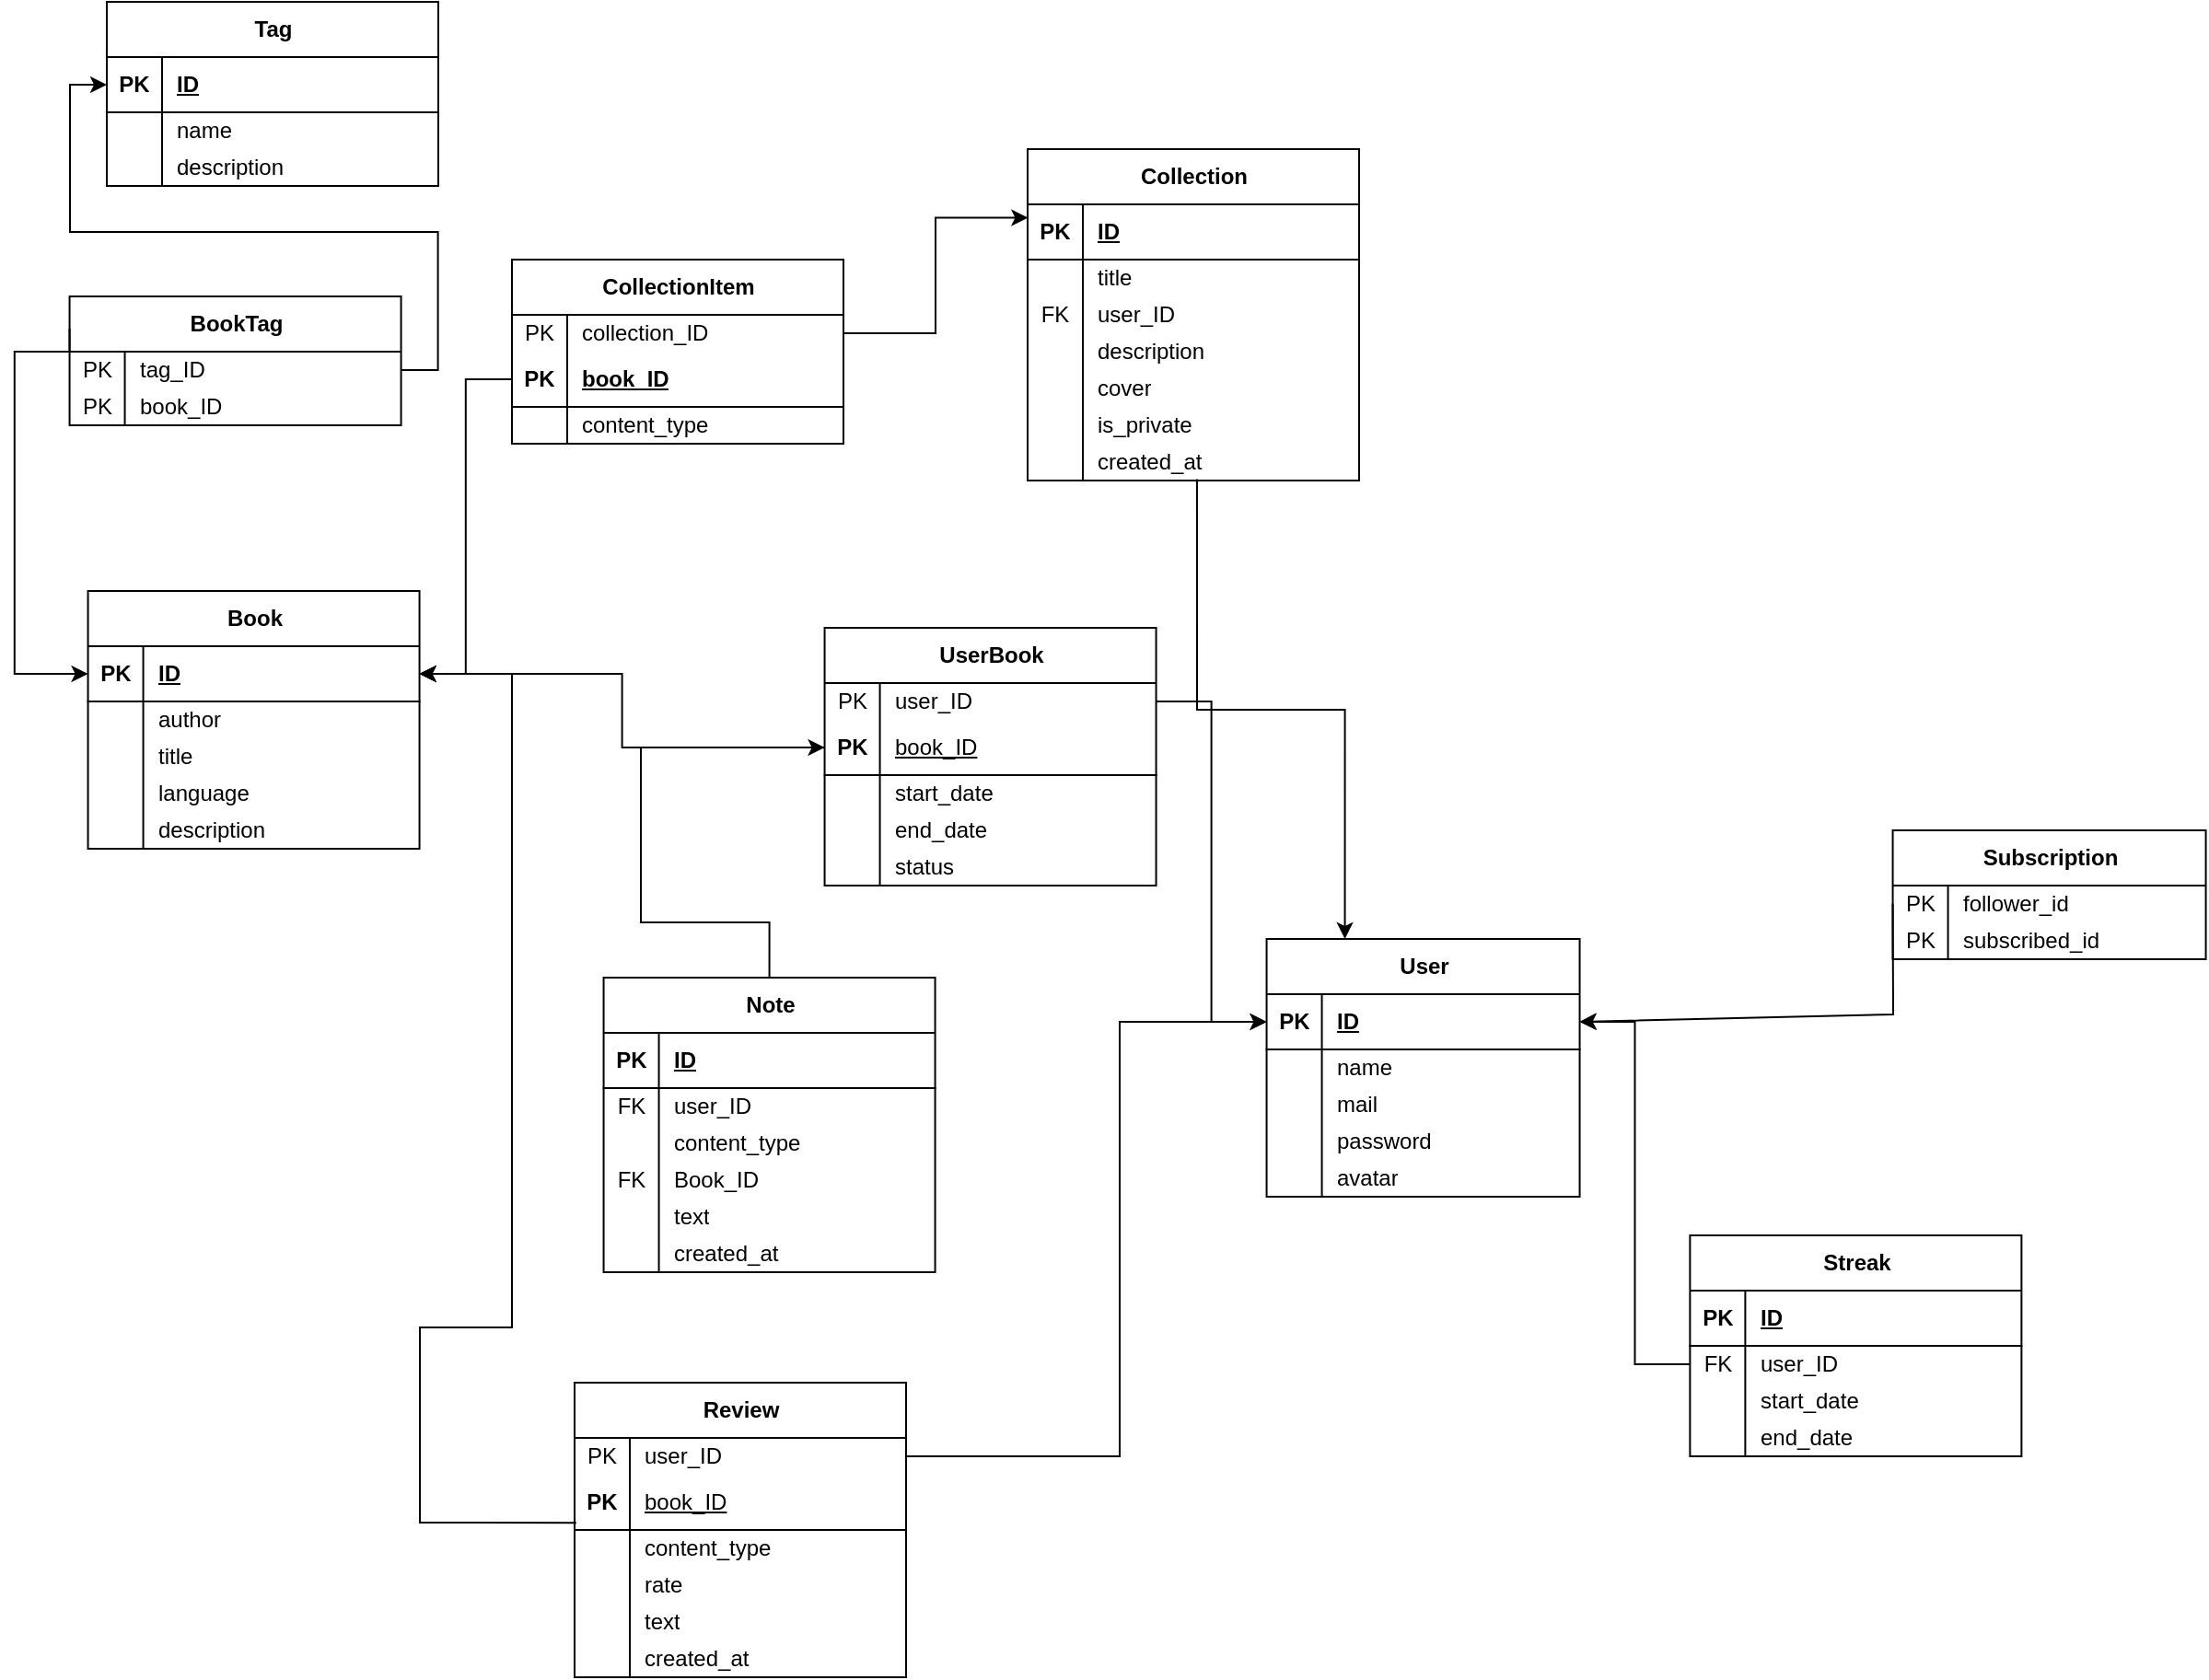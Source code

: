 <mxfile version="27.1.5">
  <diagram name="Страница — 1" id="eFJoOpeJoeD9_DkYzeDQ">
    <mxGraphModel dx="1348" dy="600" grid="1" gridSize="10" guides="1" tooltips="1" connect="1" arrows="1" fold="1" page="1" pageScale="1" pageWidth="827" pageHeight="1169" math="0" shadow="0">
      <root>
        <mxCell id="0" />
        <mxCell id="1" parent="0" />
        <mxCell id="DQeGuuOL4T1O_DggfOer-1" value="User" style="shape=table;startSize=30;container=1;collapsible=1;childLayout=tableLayout;fixedRows=1;rowLines=0;fontStyle=1;align=center;resizeLast=1;html=1;" vertex="1" parent="1">
          <mxGeometry x="699.78" y="559" width="170" height="140" as="geometry" />
        </mxCell>
        <mxCell id="DQeGuuOL4T1O_DggfOer-2" value="" style="shape=tableRow;horizontal=0;startSize=0;swimlaneHead=0;swimlaneBody=0;fillColor=none;collapsible=0;dropTarget=0;points=[[0,0.5],[1,0.5]];portConstraint=eastwest;top=0;left=0;right=0;bottom=1;" vertex="1" parent="DQeGuuOL4T1O_DggfOer-1">
          <mxGeometry y="30" width="170" height="30" as="geometry" />
        </mxCell>
        <mxCell id="DQeGuuOL4T1O_DggfOer-3" value="PK" style="shape=partialRectangle;connectable=0;fillColor=none;top=0;left=0;bottom=0;right=0;fontStyle=1;overflow=hidden;whiteSpace=wrap;html=1;" vertex="1" parent="DQeGuuOL4T1O_DggfOer-2">
          <mxGeometry width="30" height="30" as="geometry">
            <mxRectangle width="30" height="30" as="alternateBounds" />
          </mxGeometry>
        </mxCell>
        <mxCell id="DQeGuuOL4T1O_DggfOer-4" value="ID" style="shape=partialRectangle;connectable=0;fillColor=none;top=0;left=0;bottom=0;right=0;align=left;spacingLeft=6;fontStyle=5;overflow=hidden;whiteSpace=wrap;html=1;" vertex="1" parent="DQeGuuOL4T1O_DggfOer-2">
          <mxGeometry x="30" width="140" height="30" as="geometry">
            <mxRectangle width="140" height="30" as="alternateBounds" />
          </mxGeometry>
        </mxCell>
        <mxCell id="DQeGuuOL4T1O_DggfOer-5" value="" style="shape=tableRow;horizontal=0;startSize=0;swimlaneHead=0;swimlaneBody=0;fillColor=none;collapsible=0;dropTarget=0;points=[[0,0.5],[1,0.5]];portConstraint=eastwest;top=0;left=0;right=0;bottom=0;" vertex="1" parent="DQeGuuOL4T1O_DggfOer-1">
          <mxGeometry y="60" width="170" height="20" as="geometry" />
        </mxCell>
        <mxCell id="DQeGuuOL4T1O_DggfOer-6" value="" style="shape=partialRectangle;connectable=0;fillColor=none;top=0;left=0;bottom=0;right=0;editable=1;overflow=hidden;whiteSpace=wrap;html=1;" vertex="1" parent="DQeGuuOL4T1O_DggfOer-5">
          <mxGeometry width="30" height="20" as="geometry">
            <mxRectangle width="30" height="20" as="alternateBounds" />
          </mxGeometry>
        </mxCell>
        <mxCell id="DQeGuuOL4T1O_DggfOer-7" value="name" style="shape=partialRectangle;connectable=0;fillColor=none;top=0;left=0;bottom=0;right=0;align=left;spacingLeft=6;overflow=hidden;whiteSpace=wrap;html=1;" vertex="1" parent="DQeGuuOL4T1O_DggfOer-5">
          <mxGeometry x="30" width="140" height="20" as="geometry">
            <mxRectangle width="140" height="20" as="alternateBounds" />
          </mxGeometry>
        </mxCell>
        <mxCell id="DQeGuuOL4T1O_DggfOer-8" value="" style="shape=tableRow;horizontal=0;startSize=0;swimlaneHead=0;swimlaneBody=0;fillColor=none;collapsible=0;dropTarget=0;points=[[0,0.5],[1,0.5]];portConstraint=eastwest;top=0;left=0;right=0;bottom=0;" vertex="1" parent="DQeGuuOL4T1O_DggfOer-1">
          <mxGeometry y="80" width="170" height="20" as="geometry" />
        </mxCell>
        <mxCell id="DQeGuuOL4T1O_DggfOer-9" value="" style="shape=partialRectangle;connectable=0;fillColor=none;top=0;left=0;bottom=0;right=0;editable=1;overflow=hidden;whiteSpace=wrap;html=1;" vertex="1" parent="DQeGuuOL4T1O_DggfOer-8">
          <mxGeometry width="30" height="20" as="geometry">
            <mxRectangle width="30" height="20" as="alternateBounds" />
          </mxGeometry>
        </mxCell>
        <mxCell id="DQeGuuOL4T1O_DggfOer-10" value="mail" style="shape=partialRectangle;connectable=0;fillColor=none;top=0;left=0;bottom=0;right=0;align=left;spacingLeft=6;overflow=hidden;whiteSpace=wrap;html=1;" vertex="1" parent="DQeGuuOL4T1O_DggfOer-8">
          <mxGeometry x="30" width="140" height="20" as="geometry">
            <mxRectangle width="140" height="20" as="alternateBounds" />
          </mxGeometry>
        </mxCell>
        <mxCell id="DQeGuuOL4T1O_DggfOer-11" value="" style="shape=tableRow;horizontal=0;startSize=0;swimlaneHead=0;swimlaneBody=0;fillColor=none;collapsible=0;dropTarget=0;points=[[0,0.5],[1,0.5]];portConstraint=eastwest;top=0;left=0;right=0;bottom=0;" vertex="1" parent="DQeGuuOL4T1O_DggfOer-1">
          <mxGeometry y="100" width="170" height="20" as="geometry" />
        </mxCell>
        <mxCell id="DQeGuuOL4T1O_DggfOer-12" value="" style="shape=partialRectangle;connectable=0;fillColor=none;top=0;left=0;bottom=0;right=0;editable=1;overflow=hidden;whiteSpace=wrap;html=1;" vertex="1" parent="DQeGuuOL4T1O_DggfOer-11">
          <mxGeometry width="30" height="20" as="geometry">
            <mxRectangle width="30" height="20" as="alternateBounds" />
          </mxGeometry>
        </mxCell>
        <mxCell id="DQeGuuOL4T1O_DggfOer-13" value="password" style="shape=partialRectangle;connectable=0;fillColor=none;top=0;left=0;bottom=0;right=0;align=left;spacingLeft=6;overflow=hidden;whiteSpace=wrap;html=1;" vertex="1" parent="DQeGuuOL4T1O_DggfOer-11">
          <mxGeometry x="30" width="140" height="20" as="geometry">
            <mxRectangle width="140" height="20" as="alternateBounds" />
          </mxGeometry>
        </mxCell>
        <mxCell id="DQeGuuOL4T1O_DggfOer-14" style="shape=tableRow;horizontal=0;startSize=0;swimlaneHead=0;swimlaneBody=0;fillColor=none;collapsible=0;dropTarget=0;points=[[0,0.5],[1,0.5]];portConstraint=eastwest;top=0;left=0;right=0;bottom=0;" vertex="1" parent="DQeGuuOL4T1O_DggfOer-1">
          <mxGeometry y="120" width="170" height="20" as="geometry" />
        </mxCell>
        <mxCell id="DQeGuuOL4T1O_DggfOer-15" style="shape=partialRectangle;connectable=0;fillColor=none;top=0;left=0;bottom=0;right=0;editable=1;overflow=hidden;whiteSpace=wrap;html=1;" vertex="1" parent="DQeGuuOL4T1O_DggfOer-14">
          <mxGeometry width="30" height="20" as="geometry">
            <mxRectangle width="30" height="20" as="alternateBounds" />
          </mxGeometry>
        </mxCell>
        <mxCell id="DQeGuuOL4T1O_DggfOer-16" value="avatar" style="shape=partialRectangle;connectable=0;fillColor=none;top=0;left=0;bottom=0;right=0;align=left;spacingLeft=6;overflow=hidden;whiteSpace=wrap;html=1;" vertex="1" parent="DQeGuuOL4T1O_DggfOer-14">
          <mxGeometry x="30" width="140" height="20" as="geometry">
            <mxRectangle width="140" height="20" as="alternateBounds" />
          </mxGeometry>
        </mxCell>
        <mxCell id="DQeGuuOL4T1O_DggfOer-17" value="Book" style="shape=table;startSize=30;container=1;collapsible=1;childLayout=tableLayout;fixedRows=1;rowLines=0;fontStyle=1;align=center;resizeLast=1;html=1;" vertex="1" parent="1">
          <mxGeometry x="59.78" y="370" width="180" height="140" as="geometry" />
        </mxCell>
        <mxCell id="DQeGuuOL4T1O_DggfOer-18" value="" style="shape=tableRow;horizontal=0;startSize=0;swimlaneHead=0;swimlaneBody=0;fillColor=none;collapsible=0;dropTarget=0;points=[[0,0.5],[1,0.5]];portConstraint=eastwest;top=0;left=0;right=0;bottom=1;" vertex="1" parent="DQeGuuOL4T1O_DggfOer-17">
          <mxGeometry y="30" width="180" height="30" as="geometry" />
        </mxCell>
        <mxCell id="DQeGuuOL4T1O_DggfOer-19" value="PK" style="shape=partialRectangle;connectable=0;fillColor=none;top=0;left=0;bottom=0;right=0;fontStyle=1;overflow=hidden;whiteSpace=wrap;html=1;" vertex="1" parent="DQeGuuOL4T1O_DggfOer-18">
          <mxGeometry width="30" height="30" as="geometry">
            <mxRectangle width="30" height="30" as="alternateBounds" />
          </mxGeometry>
        </mxCell>
        <mxCell id="DQeGuuOL4T1O_DggfOer-20" value="ID" style="shape=partialRectangle;connectable=0;fillColor=none;top=0;left=0;bottom=0;right=0;align=left;spacingLeft=6;fontStyle=5;overflow=hidden;whiteSpace=wrap;html=1;" vertex="1" parent="DQeGuuOL4T1O_DggfOer-18">
          <mxGeometry x="30" width="150" height="30" as="geometry">
            <mxRectangle width="150" height="30" as="alternateBounds" />
          </mxGeometry>
        </mxCell>
        <mxCell id="DQeGuuOL4T1O_DggfOer-21" value="" style="shape=tableRow;horizontal=0;startSize=0;swimlaneHead=0;swimlaneBody=0;fillColor=none;collapsible=0;dropTarget=0;points=[[0,0.5],[1,0.5]];portConstraint=eastwest;top=0;left=0;right=0;bottom=0;" vertex="1" parent="DQeGuuOL4T1O_DggfOer-17">
          <mxGeometry y="60" width="180" height="20" as="geometry" />
        </mxCell>
        <mxCell id="DQeGuuOL4T1O_DggfOer-22" value="" style="shape=partialRectangle;connectable=0;fillColor=none;top=0;left=0;bottom=0;right=0;editable=1;overflow=hidden;whiteSpace=wrap;html=1;" vertex="1" parent="DQeGuuOL4T1O_DggfOer-21">
          <mxGeometry width="30" height="20" as="geometry">
            <mxRectangle width="30" height="20" as="alternateBounds" />
          </mxGeometry>
        </mxCell>
        <mxCell id="DQeGuuOL4T1O_DggfOer-23" value="author" style="shape=partialRectangle;connectable=0;fillColor=none;top=0;left=0;bottom=0;right=0;align=left;spacingLeft=6;overflow=hidden;whiteSpace=wrap;html=1;" vertex="1" parent="DQeGuuOL4T1O_DggfOer-21">
          <mxGeometry x="30" width="150" height="20" as="geometry">
            <mxRectangle width="150" height="20" as="alternateBounds" />
          </mxGeometry>
        </mxCell>
        <mxCell id="DQeGuuOL4T1O_DggfOer-24" value="" style="shape=tableRow;horizontal=0;startSize=0;swimlaneHead=0;swimlaneBody=0;fillColor=none;collapsible=0;dropTarget=0;points=[[0,0.5],[1,0.5]];portConstraint=eastwest;top=0;left=0;right=0;bottom=0;" vertex="1" parent="DQeGuuOL4T1O_DggfOer-17">
          <mxGeometry y="80" width="180" height="20" as="geometry" />
        </mxCell>
        <mxCell id="DQeGuuOL4T1O_DggfOer-25" value="" style="shape=partialRectangle;connectable=0;fillColor=none;top=0;left=0;bottom=0;right=0;editable=1;overflow=hidden;whiteSpace=wrap;html=1;" vertex="1" parent="DQeGuuOL4T1O_DggfOer-24">
          <mxGeometry width="30" height="20" as="geometry">
            <mxRectangle width="30" height="20" as="alternateBounds" />
          </mxGeometry>
        </mxCell>
        <mxCell id="DQeGuuOL4T1O_DggfOer-26" value="title" style="shape=partialRectangle;connectable=0;fillColor=none;top=0;left=0;bottom=0;right=0;align=left;spacingLeft=6;overflow=hidden;whiteSpace=wrap;html=1;" vertex="1" parent="DQeGuuOL4T1O_DggfOer-24">
          <mxGeometry x="30" width="150" height="20" as="geometry">
            <mxRectangle width="150" height="20" as="alternateBounds" />
          </mxGeometry>
        </mxCell>
        <mxCell id="DQeGuuOL4T1O_DggfOer-27" value="" style="shape=tableRow;horizontal=0;startSize=0;swimlaneHead=0;swimlaneBody=0;fillColor=none;collapsible=0;dropTarget=0;points=[[0,0.5],[1,0.5]];portConstraint=eastwest;top=0;left=0;right=0;bottom=0;" vertex="1" parent="DQeGuuOL4T1O_DggfOer-17">
          <mxGeometry y="100" width="180" height="20" as="geometry" />
        </mxCell>
        <mxCell id="DQeGuuOL4T1O_DggfOer-28" value="" style="shape=partialRectangle;connectable=0;fillColor=none;top=0;left=0;bottom=0;right=0;editable=1;overflow=hidden;whiteSpace=wrap;html=1;" vertex="1" parent="DQeGuuOL4T1O_DggfOer-27">
          <mxGeometry width="30" height="20" as="geometry">
            <mxRectangle width="30" height="20" as="alternateBounds" />
          </mxGeometry>
        </mxCell>
        <mxCell id="DQeGuuOL4T1O_DggfOer-29" value="language" style="shape=partialRectangle;connectable=0;fillColor=none;top=0;left=0;bottom=0;right=0;align=left;spacingLeft=6;overflow=hidden;whiteSpace=wrap;html=1;" vertex="1" parent="DQeGuuOL4T1O_DggfOer-27">
          <mxGeometry x="30" width="150" height="20" as="geometry">
            <mxRectangle width="150" height="20" as="alternateBounds" />
          </mxGeometry>
        </mxCell>
        <mxCell id="DQeGuuOL4T1O_DggfOer-30" style="shape=tableRow;horizontal=0;startSize=0;swimlaneHead=0;swimlaneBody=0;fillColor=none;collapsible=0;dropTarget=0;points=[[0,0.5],[1,0.5]];portConstraint=eastwest;top=0;left=0;right=0;bottom=0;" vertex="1" parent="DQeGuuOL4T1O_DggfOer-17">
          <mxGeometry y="120" width="180" height="20" as="geometry" />
        </mxCell>
        <UserObject label="" id="DQeGuuOL4T1O_DggfOer-31">
          <mxCell style="shape=partialRectangle;connectable=0;fillColor=none;top=0;left=0;bottom=0;right=0;editable=1;overflow=hidden;whiteSpace=wrap;html=1;" vertex="1" parent="DQeGuuOL4T1O_DggfOer-30">
            <mxGeometry width="30" height="20" as="geometry">
              <mxRectangle width="30" height="20" as="alternateBounds" />
            </mxGeometry>
          </mxCell>
        </UserObject>
        <mxCell id="DQeGuuOL4T1O_DggfOer-32" value="description" style="shape=partialRectangle;connectable=0;fillColor=none;top=0;left=0;bottom=0;right=0;align=left;spacingLeft=6;overflow=hidden;whiteSpace=wrap;html=1;" vertex="1" parent="DQeGuuOL4T1O_DggfOer-30">
          <mxGeometry x="30" width="150" height="20" as="geometry">
            <mxRectangle width="150" height="20" as="alternateBounds" />
          </mxGeometry>
        </mxCell>
        <mxCell id="DQeGuuOL4T1O_DggfOer-33" value="UserBook" style="shape=table;startSize=30;container=1;collapsible=1;childLayout=tableLayout;fixedRows=1;rowLines=0;fontStyle=1;align=center;resizeLast=1;html=1;" vertex="1" parent="1">
          <mxGeometry x="459.78" y="390" width="180" height="140" as="geometry" />
        </mxCell>
        <mxCell id="DQeGuuOL4T1O_DggfOer-34" value="" style="shape=tableRow;horizontal=0;startSize=0;swimlaneHead=0;swimlaneBody=0;fillColor=none;collapsible=0;dropTarget=0;points=[[0,0.5],[1,0.5]];portConstraint=eastwest;top=0;left=0;right=0;bottom=0;" vertex="1" parent="DQeGuuOL4T1O_DggfOer-33">
          <mxGeometry y="30" width="180" height="20" as="geometry" />
        </mxCell>
        <mxCell id="DQeGuuOL4T1O_DggfOer-35" value="PK" style="shape=partialRectangle;connectable=0;fillColor=none;top=0;left=0;bottom=0;right=0;editable=1;overflow=hidden;whiteSpace=wrap;html=1;" vertex="1" parent="DQeGuuOL4T1O_DggfOer-34">
          <mxGeometry width="30" height="20" as="geometry">
            <mxRectangle width="30" height="20" as="alternateBounds" />
          </mxGeometry>
        </mxCell>
        <mxCell id="DQeGuuOL4T1O_DggfOer-36" value="user_ID" style="shape=partialRectangle;connectable=0;fillColor=none;top=0;left=0;bottom=0;right=0;align=left;spacingLeft=6;overflow=hidden;whiteSpace=wrap;html=1;" vertex="1" parent="DQeGuuOL4T1O_DggfOer-34">
          <mxGeometry x="30" width="150" height="20" as="geometry">
            <mxRectangle width="150" height="20" as="alternateBounds" />
          </mxGeometry>
        </mxCell>
        <mxCell id="DQeGuuOL4T1O_DggfOer-37" value="" style="shape=tableRow;horizontal=0;startSize=0;swimlaneHead=0;swimlaneBody=0;fillColor=none;collapsible=0;dropTarget=0;points=[[0,0.5],[1,0.5]];portConstraint=eastwest;top=0;left=0;right=0;bottom=1;" vertex="1" parent="DQeGuuOL4T1O_DggfOer-33">
          <mxGeometry y="50" width="180" height="30" as="geometry" />
        </mxCell>
        <mxCell id="DQeGuuOL4T1O_DggfOer-38" value="PK" style="shape=partialRectangle;connectable=0;fillColor=none;top=0;left=0;bottom=0;right=0;fontStyle=1;overflow=hidden;whiteSpace=wrap;html=1;" vertex="1" parent="DQeGuuOL4T1O_DggfOer-37">
          <mxGeometry width="30" height="30" as="geometry">
            <mxRectangle width="30" height="30" as="alternateBounds" />
          </mxGeometry>
        </mxCell>
        <mxCell id="DQeGuuOL4T1O_DggfOer-39" value="&lt;span style=&quot;font-weight: 400;&quot;&gt;book_ID&lt;/span&gt;" style="shape=partialRectangle;connectable=0;fillColor=none;top=0;left=0;bottom=0;right=0;align=left;spacingLeft=6;fontStyle=5;overflow=hidden;whiteSpace=wrap;html=1;" vertex="1" parent="DQeGuuOL4T1O_DggfOer-37">
          <mxGeometry x="30" width="150" height="30" as="geometry">
            <mxRectangle width="150" height="30" as="alternateBounds" />
          </mxGeometry>
        </mxCell>
        <mxCell id="DQeGuuOL4T1O_DggfOer-40" value="" style="shape=tableRow;horizontal=0;startSize=0;swimlaneHead=0;swimlaneBody=0;fillColor=none;collapsible=0;dropTarget=0;points=[[0,0.5],[1,0.5]];portConstraint=eastwest;top=0;left=0;right=0;bottom=0;" vertex="1" parent="DQeGuuOL4T1O_DggfOer-33">
          <mxGeometry y="80" width="180" height="20" as="geometry" />
        </mxCell>
        <mxCell id="DQeGuuOL4T1O_DggfOer-41" value="" style="shape=partialRectangle;connectable=0;fillColor=none;top=0;left=0;bottom=0;right=0;editable=1;overflow=hidden;whiteSpace=wrap;html=1;" vertex="1" parent="DQeGuuOL4T1O_DggfOer-40">
          <mxGeometry width="30" height="20" as="geometry">
            <mxRectangle width="30" height="20" as="alternateBounds" />
          </mxGeometry>
        </mxCell>
        <mxCell id="DQeGuuOL4T1O_DggfOer-42" value="start_date" style="shape=partialRectangle;connectable=0;fillColor=none;top=0;left=0;bottom=0;right=0;align=left;spacingLeft=6;overflow=hidden;whiteSpace=wrap;html=1;" vertex="1" parent="DQeGuuOL4T1O_DggfOer-40">
          <mxGeometry x="30" width="150" height="20" as="geometry">
            <mxRectangle width="150" height="20" as="alternateBounds" />
          </mxGeometry>
        </mxCell>
        <mxCell id="DQeGuuOL4T1O_DggfOer-43" style="shape=tableRow;horizontal=0;startSize=0;swimlaneHead=0;swimlaneBody=0;fillColor=none;collapsible=0;dropTarget=0;points=[[0,0.5],[1,0.5]];portConstraint=eastwest;top=0;left=0;right=0;bottom=0;" vertex="1" parent="DQeGuuOL4T1O_DggfOer-33">
          <mxGeometry y="100" width="180" height="20" as="geometry" />
        </mxCell>
        <mxCell id="DQeGuuOL4T1O_DggfOer-44" style="shape=partialRectangle;connectable=0;fillColor=none;top=0;left=0;bottom=0;right=0;editable=1;overflow=hidden;whiteSpace=wrap;html=1;" vertex="1" parent="DQeGuuOL4T1O_DggfOer-43">
          <mxGeometry width="30" height="20" as="geometry">
            <mxRectangle width="30" height="20" as="alternateBounds" />
          </mxGeometry>
        </mxCell>
        <mxCell id="DQeGuuOL4T1O_DggfOer-45" value="end_date" style="shape=partialRectangle;connectable=0;fillColor=none;top=0;left=0;bottom=0;right=0;align=left;spacingLeft=6;overflow=hidden;whiteSpace=wrap;html=1;" vertex="1" parent="DQeGuuOL4T1O_DggfOer-43">
          <mxGeometry x="30" width="150" height="20" as="geometry">
            <mxRectangle width="150" height="20" as="alternateBounds" />
          </mxGeometry>
        </mxCell>
        <mxCell id="DQeGuuOL4T1O_DggfOer-46" style="shape=tableRow;horizontal=0;startSize=0;swimlaneHead=0;swimlaneBody=0;fillColor=none;collapsible=0;dropTarget=0;points=[[0,0.5],[1,0.5]];portConstraint=eastwest;top=0;left=0;right=0;bottom=0;" vertex="1" parent="DQeGuuOL4T1O_DggfOer-33">
          <mxGeometry y="120" width="180" height="20" as="geometry" />
        </mxCell>
        <mxCell id="DQeGuuOL4T1O_DggfOer-47" style="shape=partialRectangle;connectable=0;fillColor=none;top=0;left=0;bottom=0;right=0;editable=1;overflow=hidden;whiteSpace=wrap;html=1;" vertex="1" parent="DQeGuuOL4T1O_DggfOer-46">
          <mxGeometry width="30" height="20" as="geometry">
            <mxRectangle width="30" height="20" as="alternateBounds" />
          </mxGeometry>
        </mxCell>
        <mxCell id="DQeGuuOL4T1O_DggfOer-48" value="status" style="shape=partialRectangle;connectable=0;fillColor=none;top=0;left=0;bottom=0;right=0;align=left;spacingLeft=6;overflow=hidden;whiteSpace=wrap;html=1;" vertex="1" parent="DQeGuuOL4T1O_DggfOer-46">
          <mxGeometry x="30" width="150" height="20" as="geometry">
            <mxRectangle width="150" height="20" as="alternateBounds" />
          </mxGeometry>
        </mxCell>
        <mxCell id="DQeGuuOL4T1O_DggfOer-49" value="Collection" style="shape=table;startSize=30;container=1;collapsible=1;childLayout=tableLayout;fixedRows=1;rowLines=0;fontStyle=1;align=center;resizeLast=1;html=1;" vertex="1" parent="1">
          <mxGeometry x="570" y="130" width="180" height="180" as="geometry" />
        </mxCell>
        <mxCell id="DQeGuuOL4T1O_DggfOer-50" value="" style="shape=tableRow;horizontal=0;startSize=0;swimlaneHead=0;swimlaneBody=0;fillColor=none;collapsible=0;dropTarget=0;points=[[0,0.5],[1,0.5]];portConstraint=eastwest;top=0;left=0;right=0;bottom=1;" vertex="1" parent="DQeGuuOL4T1O_DggfOer-49">
          <mxGeometry y="30" width="180" height="30" as="geometry" />
        </mxCell>
        <mxCell id="DQeGuuOL4T1O_DggfOer-51" value="PK" style="shape=partialRectangle;connectable=0;fillColor=none;top=0;left=0;bottom=0;right=0;fontStyle=1;overflow=hidden;whiteSpace=wrap;html=1;" vertex="1" parent="DQeGuuOL4T1O_DggfOer-50">
          <mxGeometry width="30" height="30" as="geometry">
            <mxRectangle width="30" height="30" as="alternateBounds" />
          </mxGeometry>
        </mxCell>
        <mxCell id="DQeGuuOL4T1O_DggfOer-52" value="ID" style="shape=partialRectangle;connectable=0;fillColor=none;top=0;left=0;bottom=0;right=0;align=left;spacingLeft=6;fontStyle=5;overflow=hidden;whiteSpace=wrap;html=1;" vertex="1" parent="DQeGuuOL4T1O_DggfOer-50">
          <mxGeometry x="30" width="150" height="30" as="geometry">
            <mxRectangle width="150" height="30" as="alternateBounds" />
          </mxGeometry>
        </mxCell>
        <mxCell id="DQeGuuOL4T1O_DggfOer-53" value="" style="shape=tableRow;horizontal=0;startSize=0;swimlaneHead=0;swimlaneBody=0;fillColor=none;collapsible=0;dropTarget=0;points=[[0,0.5],[1,0.5]];portConstraint=eastwest;top=0;left=0;right=0;bottom=0;" vertex="1" parent="DQeGuuOL4T1O_DggfOer-49">
          <mxGeometry y="60" width="180" height="20" as="geometry" />
        </mxCell>
        <mxCell id="DQeGuuOL4T1O_DggfOer-54" value="" style="shape=partialRectangle;connectable=0;fillColor=none;top=0;left=0;bottom=0;right=0;editable=1;overflow=hidden;whiteSpace=wrap;html=1;" vertex="1" parent="DQeGuuOL4T1O_DggfOer-53">
          <mxGeometry width="30" height="20" as="geometry">
            <mxRectangle width="30" height="20" as="alternateBounds" />
          </mxGeometry>
        </mxCell>
        <mxCell id="DQeGuuOL4T1O_DggfOer-55" value="title" style="shape=partialRectangle;connectable=0;fillColor=none;top=0;left=0;bottom=0;right=0;align=left;spacingLeft=6;overflow=hidden;whiteSpace=wrap;html=1;" vertex="1" parent="DQeGuuOL4T1O_DggfOer-53">
          <mxGeometry x="30" width="150" height="20" as="geometry">
            <mxRectangle width="150" height="20" as="alternateBounds" />
          </mxGeometry>
        </mxCell>
        <mxCell id="DQeGuuOL4T1O_DggfOer-56" value="" style="shape=tableRow;horizontal=0;startSize=0;swimlaneHead=0;swimlaneBody=0;fillColor=none;collapsible=0;dropTarget=0;points=[[0,0.5],[1,0.5]];portConstraint=eastwest;top=0;left=0;right=0;bottom=0;" vertex="1" parent="DQeGuuOL4T1O_DggfOer-49">
          <mxGeometry y="80" width="180" height="20" as="geometry" />
        </mxCell>
        <mxCell id="DQeGuuOL4T1O_DggfOer-57" value="FK" style="shape=partialRectangle;connectable=0;fillColor=none;top=0;left=0;bottom=0;right=0;editable=1;overflow=hidden;whiteSpace=wrap;html=1;" vertex="1" parent="DQeGuuOL4T1O_DggfOer-56">
          <mxGeometry width="30" height="20" as="geometry">
            <mxRectangle width="30" height="20" as="alternateBounds" />
          </mxGeometry>
        </mxCell>
        <mxCell id="DQeGuuOL4T1O_DggfOer-58" value="user_ID" style="shape=partialRectangle;connectable=0;fillColor=none;top=0;left=0;bottom=0;right=0;align=left;spacingLeft=6;overflow=hidden;whiteSpace=wrap;html=1;" vertex="1" parent="DQeGuuOL4T1O_DggfOer-56">
          <mxGeometry x="30" width="150" height="20" as="geometry">
            <mxRectangle width="150" height="20" as="alternateBounds" />
          </mxGeometry>
        </mxCell>
        <mxCell id="DQeGuuOL4T1O_DggfOer-59" value="" style="shape=tableRow;horizontal=0;startSize=0;swimlaneHead=0;swimlaneBody=0;fillColor=none;collapsible=0;dropTarget=0;points=[[0,0.5],[1,0.5]];portConstraint=eastwest;top=0;left=0;right=0;bottom=0;" vertex="1" parent="DQeGuuOL4T1O_DggfOer-49">
          <mxGeometry y="100" width="180" height="20" as="geometry" />
        </mxCell>
        <mxCell id="DQeGuuOL4T1O_DggfOer-60" value="" style="shape=partialRectangle;connectable=0;fillColor=none;top=0;left=0;bottom=0;right=0;editable=1;overflow=hidden;whiteSpace=wrap;html=1;" vertex="1" parent="DQeGuuOL4T1O_DggfOer-59">
          <mxGeometry width="30" height="20" as="geometry">
            <mxRectangle width="30" height="20" as="alternateBounds" />
          </mxGeometry>
        </mxCell>
        <mxCell id="DQeGuuOL4T1O_DggfOer-61" value="description" style="shape=partialRectangle;connectable=0;fillColor=none;top=0;left=0;bottom=0;right=0;align=left;spacingLeft=6;overflow=hidden;whiteSpace=wrap;html=1;" vertex="1" parent="DQeGuuOL4T1O_DggfOer-59">
          <mxGeometry x="30" width="150" height="20" as="geometry">
            <mxRectangle width="150" height="20" as="alternateBounds" />
          </mxGeometry>
        </mxCell>
        <mxCell id="DQeGuuOL4T1O_DggfOer-62" style="shape=tableRow;horizontal=0;startSize=0;swimlaneHead=0;swimlaneBody=0;fillColor=none;collapsible=0;dropTarget=0;points=[[0,0.5],[1,0.5]];portConstraint=eastwest;top=0;left=0;right=0;bottom=0;" vertex="1" parent="DQeGuuOL4T1O_DggfOer-49">
          <mxGeometry y="120" width="180" height="20" as="geometry" />
        </mxCell>
        <mxCell id="DQeGuuOL4T1O_DggfOer-63" style="shape=partialRectangle;connectable=0;fillColor=none;top=0;left=0;bottom=0;right=0;editable=1;overflow=hidden;whiteSpace=wrap;html=1;" vertex="1" parent="DQeGuuOL4T1O_DggfOer-62">
          <mxGeometry width="30" height="20" as="geometry">
            <mxRectangle width="30" height="20" as="alternateBounds" />
          </mxGeometry>
        </mxCell>
        <mxCell id="DQeGuuOL4T1O_DggfOer-64" value="cover" style="shape=partialRectangle;connectable=0;fillColor=none;top=0;left=0;bottom=0;right=0;align=left;spacingLeft=6;overflow=hidden;whiteSpace=wrap;html=1;" vertex="1" parent="DQeGuuOL4T1O_DggfOer-62">
          <mxGeometry x="30" width="150" height="20" as="geometry">
            <mxRectangle width="150" height="20" as="alternateBounds" />
          </mxGeometry>
        </mxCell>
        <mxCell id="DQeGuuOL4T1O_DggfOer-65" style="shape=tableRow;horizontal=0;startSize=0;swimlaneHead=0;swimlaneBody=0;fillColor=none;collapsible=0;dropTarget=0;points=[[0,0.5],[1,0.5]];portConstraint=eastwest;top=0;left=0;right=0;bottom=0;" vertex="1" parent="DQeGuuOL4T1O_DggfOer-49">
          <mxGeometry y="140" width="180" height="20" as="geometry" />
        </mxCell>
        <mxCell id="DQeGuuOL4T1O_DggfOer-66" style="shape=partialRectangle;connectable=0;fillColor=none;top=0;left=0;bottom=0;right=0;editable=1;overflow=hidden;whiteSpace=wrap;html=1;" vertex="1" parent="DQeGuuOL4T1O_DggfOer-65">
          <mxGeometry width="30" height="20" as="geometry">
            <mxRectangle width="30" height="20" as="alternateBounds" />
          </mxGeometry>
        </mxCell>
        <mxCell id="DQeGuuOL4T1O_DggfOer-67" value="is_private" style="shape=partialRectangle;connectable=0;fillColor=none;top=0;left=0;bottom=0;right=0;align=left;spacingLeft=6;overflow=hidden;whiteSpace=wrap;html=1;" vertex="1" parent="DQeGuuOL4T1O_DggfOer-65">
          <mxGeometry x="30" width="150" height="20" as="geometry">
            <mxRectangle width="150" height="20" as="alternateBounds" />
          </mxGeometry>
        </mxCell>
        <mxCell id="DQeGuuOL4T1O_DggfOer-68" style="shape=tableRow;horizontal=0;startSize=0;swimlaneHead=0;swimlaneBody=0;fillColor=none;collapsible=0;dropTarget=0;points=[[0,0.5],[1,0.5]];portConstraint=eastwest;top=0;left=0;right=0;bottom=0;" vertex="1" parent="DQeGuuOL4T1O_DggfOer-49">
          <mxGeometry y="160" width="180" height="20" as="geometry" />
        </mxCell>
        <mxCell id="DQeGuuOL4T1O_DggfOer-69" style="shape=partialRectangle;connectable=0;fillColor=none;top=0;left=0;bottom=0;right=0;editable=1;overflow=hidden;whiteSpace=wrap;html=1;" vertex="1" parent="DQeGuuOL4T1O_DggfOer-68">
          <mxGeometry width="30" height="20" as="geometry">
            <mxRectangle width="30" height="20" as="alternateBounds" />
          </mxGeometry>
        </mxCell>
        <mxCell id="DQeGuuOL4T1O_DggfOer-70" value="created_at" style="shape=partialRectangle;connectable=0;fillColor=none;top=0;left=0;bottom=0;right=0;align=left;spacingLeft=6;overflow=hidden;whiteSpace=wrap;html=1;" vertex="1" parent="DQeGuuOL4T1O_DggfOer-68">
          <mxGeometry x="30" width="150" height="20" as="geometry">
            <mxRectangle width="150" height="20" as="alternateBounds" />
          </mxGeometry>
        </mxCell>
        <mxCell id="DQeGuuOL4T1O_DggfOer-71" value="CollectionItem" style="shape=table;startSize=30;container=1;collapsible=1;childLayout=tableLayout;fixedRows=1;rowLines=0;fontStyle=1;align=center;resizeLast=1;html=1;" vertex="1" parent="1">
          <mxGeometry x="290" y="190" width="180" height="100" as="geometry" />
        </mxCell>
        <mxCell id="DQeGuuOL4T1O_DggfOer-72" value="" style="shape=tableRow;horizontal=0;startSize=0;swimlaneHead=0;swimlaneBody=0;fillColor=none;collapsible=0;dropTarget=0;points=[[0,0.5],[1,0.5]];portConstraint=eastwest;top=0;left=0;right=0;bottom=0;" vertex="1" parent="DQeGuuOL4T1O_DggfOer-71">
          <mxGeometry y="30" width="180" height="20" as="geometry" />
        </mxCell>
        <mxCell id="DQeGuuOL4T1O_DggfOer-73" value="PK" style="shape=partialRectangle;connectable=0;fillColor=none;top=0;left=0;bottom=0;right=0;editable=1;overflow=hidden;whiteSpace=wrap;html=1;" vertex="1" parent="DQeGuuOL4T1O_DggfOer-72">
          <mxGeometry width="30" height="20" as="geometry">
            <mxRectangle width="30" height="20" as="alternateBounds" />
          </mxGeometry>
        </mxCell>
        <mxCell id="DQeGuuOL4T1O_DggfOer-74" value="collection_ID" style="shape=partialRectangle;connectable=0;fillColor=none;top=0;left=0;bottom=0;right=0;align=left;spacingLeft=6;overflow=hidden;whiteSpace=wrap;html=1;" vertex="1" parent="DQeGuuOL4T1O_DggfOer-72">
          <mxGeometry x="30" width="150" height="20" as="geometry">
            <mxRectangle width="150" height="20" as="alternateBounds" />
          </mxGeometry>
        </mxCell>
        <mxCell id="DQeGuuOL4T1O_DggfOer-75" value="" style="shape=tableRow;horizontal=0;startSize=0;swimlaneHead=0;swimlaneBody=0;fillColor=none;collapsible=0;dropTarget=0;points=[[0,0.5],[1,0.5]];portConstraint=eastwest;top=0;left=0;right=0;bottom=1;" vertex="1" parent="DQeGuuOL4T1O_DggfOer-71">
          <mxGeometry y="50" width="180" height="30" as="geometry" />
        </mxCell>
        <mxCell id="DQeGuuOL4T1O_DggfOer-76" value="PK" style="shape=partialRectangle;connectable=0;fillColor=none;top=0;left=0;bottom=0;right=0;fontStyle=1;overflow=hidden;whiteSpace=wrap;html=1;" vertex="1" parent="DQeGuuOL4T1O_DggfOer-75">
          <mxGeometry width="30" height="30" as="geometry">
            <mxRectangle width="30" height="30" as="alternateBounds" />
          </mxGeometry>
        </mxCell>
        <mxCell id="DQeGuuOL4T1O_DggfOer-77" value="book_ID" style="shape=partialRectangle;connectable=0;fillColor=none;top=0;left=0;bottom=0;right=0;align=left;spacingLeft=6;fontStyle=5;overflow=hidden;whiteSpace=wrap;html=1;" vertex="1" parent="DQeGuuOL4T1O_DggfOer-75">
          <mxGeometry x="30" width="150" height="30" as="geometry">
            <mxRectangle width="150" height="30" as="alternateBounds" />
          </mxGeometry>
        </mxCell>
        <mxCell id="DQeGuuOL4T1O_DggfOer-78" style="shape=tableRow;horizontal=0;startSize=0;swimlaneHead=0;swimlaneBody=0;fillColor=none;collapsible=0;dropTarget=0;points=[[0,0.5],[1,0.5]];portConstraint=eastwest;top=0;left=0;right=0;bottom=0;" vertex="1" parent="DQeGuuOL4T1O_DggfOer-71">
          <mxGeometry y="80" width="180" height="20" as="geometry" />
        </mxCell>
        <mxCell id="DQeGuuOL4T1O_DggfOer-79" style="shape=partialRectangle;connectable=0;fillColor=none;top=0;left=0;bottom=0;right=0;editable=1;overflow=hidden;whiteSpace=wrap;html=1;" vertex="1" parent="DQeGuuOL4T1O_DggfOer-78">
          <mxGeometry width="30" height="20" as="geometry">
            <mxRectangle width="30" height="20" as="alternateBounds" />
          </mxGeometry>
        </mxCell>
        <mxCell id="DQeGuuOL4T1O_DggfOer-80" value="content_type" style="shape=partialRectangle;connectable=0;fillColor=none;top=0;left=0;bottom=0;right=0;align=left;spacingLeft=6;overflow=hidden;whiteSpace=wrap;html=1;" vertex="1" parent="DQeGuuOL4T1O_DggfOer-78">
          <mxGeometry x="30" width="150" height="20" as="geometry">
            <mxRectangle width="150" height="20" as="alternateBounds" />
          </mxGeometry>
        </mxCell>
        <mxCell id="DQeGuuOL4T1O_DggfOer-81" value="BookTag" style="shape=table;startSize=30;container=1;collapsible=1;childLayout=tableLayout;fixedRows=1;rowLines=0;fontStyle=1;align=center;resizeLast=1;html=1;" vertex="1" parent="1">
          <mxGeometry x="49.78" y="210" width="180" height="70" as="geometry" />
        </mxCell>
        <mxCell id="DQeGuuOL4T1O_DggfOer-82" value="" style="shape=tableRow;horizontal=0;startSize=0;swimlaneHead=0;swimlaneBody=0;fillColor=none;collapsible=0;dropTarget=0;points=[[0,0.5],[1,0.5]];portConstraint=eastwest;top=0;left=0;right=0;bottom=0;" vertex="1" parent="DQeGuuOL4T1O_DggfOer-81">
          <mxGeometry y="30" width="180" height="20" as="geometry" />
        </mxCell>
        <mxCell id="DQeGuuOL4T1O_DggfOer-83" value="PK" style="shape=partialRectangle;connectable=0;fillColor=none;top=0;left=0;bottom=0;right=0;editable=1;overflow=hidden;whiteSpace=wrap;html=1;" vertex="1" parent="DQeGuuOL4T1O_DggfOer-82">
          <mxGeometry width="30" height="20" as="geometry">
            <mxRectangle width="30" height="20" as="alternateBounds" />
          </mxGeometry>
        </mxCell>
        <mxCell id="DQeGuuOL4T1O_DggfOer-84" value="tag_ID" style="shape=partialRectangle;connectable=0;fillColor=none;top=0;left=0;bottom=0;right=0;align=left;spacingLeft=6;overflow=hidden;whiteSpace=wrap;html=1;" vertex="1" parent="DQeGuuOL4T1O_DggfOer-82">
          <mxGeometry x="30" width="150" height="20" as="geometry">
            <mxRectangle width="150" height="20" as="alternateBounds" />
          </mxGeometry>
        </mxCell>
        <mxCell id="DQeGuuOL4T1O_DggfOer-85" value="" style="shape=tableRow;horizontal=0;startSize=0;swimlaneHead=0;swimlaneBody=0;fillColor=none;collapsible=0;dropTarget=0;points=[[0,0.5],[1,0.5]];portConstraint=eastwest;top=0;left=0;right=0;bottom=0;" vertex="1" parent="DQeGuuOL4T1O_DggfOer-81">
          <mxGeometry y="50" width="180" height="20" as="geometry" />
        </mxCell>
        <mxCell id="DQeGuuOL4T1O_DggfOer-86" value="PK" style="shape=partialRectangle;connectable=0;fillColor=none;top=0;left=0;bottom=0;right=0;editable=1;overflow=hidden;whiteSpace=wrap;html=1;" vertex="1" parent="DQeGuuOL4T1O_DggfOer-85">
          <mxGeometry width="30" height="20" as="geometry">
            <mxRectangle width="30" height="20" as="alternateBounds" />
          </mxGeometry>
        </mxCell>
        <mxCell id="DQeGuuOL4T1O_DggfOer-87" value="book_ID" style="shape=partialRectangle;connectable=0;fillColor=none;top=0;left=0;bottom=0;right=0;align=left;spacingLeft=6;overflow=hidden;whiteSpace=wrap;html=1;" vertex="1" parent="DQeGuuOL4T1O_DggfOer-85">
          <mxGeometry x="30" width="150" height="20" as="geometry">
            <mxRectangle width="150" height="20" as="alternateBounds" />
          </mxGeometry>
        </mxCell>
        <mxCell id="DQeGuuOL4T1O_DggfOer-88" value="Tag" style="shape=table;startSize=30;container=1;collapsible=1;childLayout=tableLayout;fixedRows=1;rowLines=0;fontStyle=1;align=center;resizeLast=1;html=1;" vertex="1" parent="1">
          <mxGeometry x="70" y="50" width="180" height="100" as="geometry" />
        </mxCell>
        <mxCell id="DQeGuuOL4T1O_DggfOer-89" value="" style="shape=tableRow;horizontal=0;startSize=0;swimlaneHead=0;swimlaneBody=0;fillColor=none;collapsible=0;dropTarget=0;points=[[0,0.5],[1,0.5]];portConstraint=eastwest;top=0;left=0;right=0;bottom=1;" vertex="1" parent="DQeGuuOL4T1O_DggfOer-88">
          <mxGeometry y="30" width="180" height="30" as="geometry" />
        </mxCell>
        <mxCell id="DQeGuuOL4T1O_DggfOer-90" value="PK" style="shape=partialRectangle;connectable=0;fillColor=none;top=0;left=0;bottom=0;right=0;fontStyle=1;overflow=hidden;whiteSpace=wrap;html=1;" vertex="1" parent="DQeGuuOL4T1O_DggfOer-89">
          <mxGeometry width="30" height="30" as="geometry">
            <mxRectangle width="30" height="30" as="alternateBounds" />
          </mxGeometry>
        </mxCell>
        <mxCell id="DQeGuuOL4T1O_DggfOer-91" value="ID" style="shape=partialRectangle;connectable=0;fillColor=none;top=0;left=0;bottom=0;right=0;align=left;spacingLeft=6;fontStyle=5;overflow=hidden;whiteSpace=wrap;html=1;" vertex="1" parent="DQeGuuOL4T1O_DggfOer-89">
          <mxGeometry x="30" width="150" height="30" as="geometry">
            <mxRectangle width="150" height="30" as="alternateBounds" />
          </mxGeometry>
        </mxCell>
        <mxCell id="DQeGuuOL4T1O_DggfOer-92" value="" style="shape=tableRow;horizontal=0;startSize=0;swimlaneHead=0;swimlaneBody=0;fillColor=none;collapsible=0;dropTarget=0;points=[[0,0.5],[1,0.5]];portConstraint=eastwest;top=0;left=0;right=0;bottom=0;" vertex="1" parent="DQeGuuOL4T1O_DggfOer-88">
          <mxGeometry y="60" width="180" height="20" as="geometry" />
        </mxCell>
        <mxCell id="DQeGuuOL4T1O_DggfOer-93" value="" style="shape=partialRectangle;connectable=0;fillColor=none;top=0;left=0;bottom=0;right=0;editable=1;overflow=hidden;whiteSpace=wrap;html=1;" vertex="1" parent="DQeGuuOL4T1O_DggfOer-92">
          <mxGeometry width="30" height="20" as="geometry">
            <mxRectangle width="30" height="20" as="alternateBounds" />
          </mxGeometry>
        </mxCell>
        <mxCell id="DQeGuuOL4T1O_DggfOer-94" value="name" style="shape=partialRectangle;connectable=0;fillColor=none;top=0;left=0;bottom=0;right=0;align=left;spacingLeft=6;overflow=hidden;whiteSpace=wrap;html=1;" vertex="1" parent="DQeGuuOL4T1O_DggfOer-92">
          <mxGeometry x="30" width="150" height="20" as="geometry">
            <mxRectangle width="150" height="20" as="alternateBounds" />
          </mxGeometry>
        </mxCell>
        <mxCell id="DQeGuuOL4T1O_DggfOer-95" value="" style="shape=tableRow;horizontal=0;startSize=0;swimlaneHead=0;swimlaneBody=0;fillColor=none;collapsible=0;dropTarget=0;points=[[0,0.5],[1,0.5]];portConstraint=eastwest;top=0;left=0;right=0;bottom=0;" vertex="1" parent="DQeGuuOL4T1O_DggfOer-88">
          <mxGeometry y="80" width="180" height="20" as="geometry" />
        </mxCell>
        <mxCell id="DQeGuuOL4T1O_DggfOer-96" value="" style="shape=partialRectangle;connectable=0;fillColor=none;top=0;left=0;bottom=0;right=0;editable=1;overflow=hidden;whiteSpace=wrap;html=1;" vertex="1" parent="DQeGuuOL4T1O_DggfOer-95">
          <mxGeometry width="30" height="20" as="geometry">
            <mxRectangle width="30" height="20" as="alternateBounds" />
          </mxGeometry>
        </mxCell>
        <mxCell id="DQeGuuOL4T1O_DggfOer-97" value="description" style="shape=partialRectangle;connectable=0;fillColor=none;top=0;left=0;bottom=0;right=0;align=left;spacingLeft=6;overflow=hidden;whiteSpace=wrap;html=1;" vertex="1" parent="DQeGuuOL4T1O_DggfOer-95">
          <mxGeometry x="30" width="150" height="20" as="geometry">
            <mxRectangle width="150" height="20" as="alternateBounds" />
          </mxGeometry>
        </mxCell>
        <mxCell id="DQeGuuOL4T1O_DggfOer-98" style="edgeStyle=orthogonalEdgeStyle;rounded=0;orthogonalLoop=1;jettySize=auto;html=1;entryX=0;entryY=0.5;entryDx=0;entryDy=0;" edge="1" parent="1" source="DQeGuuOL4T1O_DggfOer-34" target="DQeGuuOL4T1O_DggfOer-2">
          <mxGeometry relative="1" as="geometry" />
        </mxCell>
        <mxCell id="DQeGuuOL4T1O_DggfOer-99" style="edgeStyle=orthogonalEdgeStyle;rounded=0;orthogonalLoop=1;jettySize=auto;html=1;entryX=1;entryY=0.5;entryDx=0;entryDy=0;exitX=0;exitY=0.5;exitDx=0;exitDy=0;" edge="1" parent="1" source="DQeGuuOL4T1O_DggfOer-37" target="DQeGuuOL4T1O_DggfOer-18">
          <mxGeometry relative="1" as="geometry">
            <mxPoint x="349.87" y="500" as="sourcePoint" />
            <mxPoint x="169.78" y="525" as="targetPoint" />
          </mxGeometry>
        </mxCell>
        <mxCell id="DQeGuuOL4T1O_DggfOer-100" style="edgeStyle=orthogonalEdgeStyle;rounded=0;orthogonalLoop=1;jettySize=auto;html=1;exitX=1;exitY=0.5;exitDx=0;exitDy=0;entryX=0;entryY=0.5;entryDx=0;entryDy=0;" edge="1" parent="1" source="DQeGuuOL4T1O_DggfOer-82" target="DQeGuuOL4T1O_DggfOer-89">
          <mxGeometry relative="1" as="geometry" />
        </mxCell>
        <mxCell id="DQeGuuOL4T1O_DggfOer-101" style="edgeStyle=orthogonalEdgeStyle;rounded=0;orthogonalLoop=1;jettySize=auto;html=1;entryX=0;entryY=0.5;entryDx=0;entryDy=0;exitX=0;exitY=0.25;exitDx=0;exitDy=0;" edge="1" parent="1" target="DQeGuuOL4T1O_DggfOer-18" source="DQeGuuOL4T1O_DggfOer-81">
          <mxGeometry relative="1" as="geometry">
            <mxPoint x="29.69" y="155" as="sourcePoint" />
            <Array as="points">
              <mxPoint x="49.89" y="240" />
              <mxPoint x="19.89" y="240" />
              <mxPoint x="19.89" y="415" />
            </Array>
          </mxGeometry>
        </mxCell>
        <mxCell id="DQeGuuOL4T1O_DggfOer-102" style="edgeStyle=orthogonalEdgeStyle;rounded=0;orthogonalLoop=1;jettySize=auto;html=1;exitX=0.511;exitY=0.963;exitDx=0;exitDy=0;entryX=0.25;entryY=0;entryDx=0;entryDy=0;exitPerimeter=0;" edge="1" parent="1" source="DQeGuuOL4T1O_DggfOer-68" target="DQeGuuOL4T1O_DggfOer-1">
          <mxGeometry relative="1" as="geometry">
            <mxPoint x="759.69" y="490" as="targetPoint" />
            <mxPoint x="819.69" y="165" as="sourcePoint" />
          </mxGeometry>
        </mxCell>
        <mxCell id="DQeGuuOL4T1O_DggfOer-103" style="edgeStyle=orthogonalEdgeStyle;rounded=0;orthogonalLoop=1;jettySize=auto;html=1;exitX=1;exitY=0.5;exitDx=0;exitDy=0;entryX=0.001;entryY=0.242;entryDx=0;entryDy=0;entryPerimeter=0;" edge="1" parent="1" source="DQeGuuOL4T1O_DggfOer-72" target="DQeGuuOL4T1O_DggfOer-50">
          <mxGeometry relative="1" as="geometry" />
        </mxCell>
        <mxCell id="DQeGuuOL4T1O_DggfOer-104" value="Streak" style="shape=table;startSize=30;container=1;collapsible=1;childLayout=tableLayout;fixedRows=1;rowLines=0;fontStyle=1;align=center;resizeLast=1;html=1;" vertex="1" parent="1">
          <mxGeometry x="929.69" y="720" width="180" height="120" as="geometry" />
        </mxCell>
        <mxCell id="DQeGuuOL4T1O_DggfOer-105" value="" style="shape=tableRow;horizontal=0;startSize=0;swimlaneHead=0;swimlaneBody=0;fillColor=none;collapsible=0;dropTarget=0;points=[[0,0.5],[1,0.5]];portConstraint=eastwest;top=0;left=0;right=0;bottom=1;" vertex="1" parent="DQeGuuOL4T1O_DggfOer-104">
          <mxGeometry y="30" width="180" height="30" as="geometry" />
        </mxCell>
        <mxCell id="DQeGuuOL4T1O_DggfOer-106" value="PK" style="shape=partialRectangle;connectable=0;fillColor=none;top=0;left=0;bottom=0;right=0;fontStyle=1;overflow=hidden;whiteSpace=wrap;html=1;" vertex="1" parent="DQeGuuOL4T1O_DggfOer-105">
          <mxGeometry width="30" height="30" as="geometry">
            <mxRectangle width="30" height="30" as="alternateBounds" />
          </mxGeometry>
        </mxCell>
        <mxCell id="DQeGuuOL4T1O_DggfOer-107" value="ID" style="shape=partialRectangle;connectable=0;fillColor=none;top=0;left=0;bottom=0;right=0;align=left;spacingLeft=6;fontStyle=5;overflow=hidden;whiteSpace=wrap;html=1;" vertex="1" parent="DQeGuuOL4T1O_DggfOer-105">
          <mxGeometry x="30" width="150" height="30" as="geometry">
            <mxRectangle width="150" height="30" as="alternateBounds" />
          </mxGeometry>
        </mxCell>
        <mxCell id="DQeGuuOL4T1O_DggfOer-108" value="" style="shape=tableRow;horizontal=0;startSize=0;swimlaneHead=0;swimlaneBody=0;fillColor=none;collapsible=0;dropTarget=0;points=[[0,0.5],[1,0.5]];portConstraint=eastwest;top=0;left=0;right=0;bottom=0;" vertex="1" parent="DQeGuuOL4T1O_DggfOer-104">
          <mxGeometry y="60" width="180" height="20" as="geometry" />
        </mxCell>
        <mxCell id="DQeGuuOL4T1O_DggfOer-109" value="FK" style="shape=partialRectangle;connectable=0;fillColor=none;top=0;left=0;bottom=0;right=0;editable=1;overflow=hidden;whiteSpace=wrap;html=1;" vertex="1" parent="DQeGuuOL4T1O_DggfOer-108">
          <mxGeometry width="30" height="20" as="geometry">
            <mxRectangle width="30" height="20" as="alternateBounds" />
          </mxGeometry>
        </mxCell>
        <mxCell id="DQeGuuOL4T1O_DggfOer-110" value="user_ID" style="shape=partialRectangle;connectable=0;fillColor=none;top=0;left=0;bottom=0;right=0;align=left;spacingLeft=6;overflow=hidden;whiteSpace=wrap;html=1;" vertex="1" parent="DQeGuuOL4T1O_DggfOer-108">
          <mxGeometry x="30" width="150" height="20" as="geometry">
            <mxRectangle width="150" height="20" as="alternateBounds" />
          </mxGeometry>
        </mxCell>
        <mxCell id="DQeGuuOL4T1O_DggfOer-111" value="" style="shape=tableRow;horizontal=0;startSize=0;swimlaneHead=0;swimlaneBody=0;fillColor=none;collapsible=0;dropTarget=0;points=[[0,0.5],[1,0.5]];portConstraint=eastwest;top=0;left=0;right=0;bottom=0;" vertex="1" parent="DQeGuuOL4T1O_DggfOer-104">
          <mxGeometry y="80" width="180" height="20" as="geometry" />
        </mxCell>
        <mxCell id="DQeGuuOL4T1O_DggfOer-112" value="" style="shape=partialRectangle;connectable=0;fillColor=none;top=0;left=0;bottom=0;right=0;editable=1;overflow=hidden;whiteSpace=wrap;html=1;" vertex="1" parent="DQeGuuOL4T1O_DggfOer-111">
          <mxGeometry width="30" height="20" as="geometry">
            <mxRectangle width="30" height="20" as="alternateBounds" />
          </mxGeometry>
        </mxCell>
        <mxCell id="DQeGuuOL4T1O_DggfOer-113" value="start_date" style="shape=partialRectangle;connectable=0;fillColor=none;top=0;left=0;bottom=0;right=0;align=left;spacingLeft=6;overflow=hidden;whiteSpace=wrap;html=1;" vertex="1" parent="DQeGuuOL4T1O_DggfOer-111">
          <mxGeometry x="30" width="150" height="20" as="geometry">
            <mxRectangle width="150" height="20" as="alternateBounds" />
          </mxGeometry>
        </mxCell>
        <mxCell id="DQeGuuOL4T1O_DggfOer-114" value="" style="shape=tableRow;horizontal=0;startSize=0;swimlaneHead=0;swimlaneBody=0;fillColor=none;collapsible=0;dropTarget=0;points=[[0,0.5],[1,0.5]];portConstraint=eastwest;top=0;left=0;right=0;bottom=0;" vertex="1" parent="DQeGuuOL4T1O_DggfOer-104">
          <mxGeometry y="100" width="180" height="20" as="geometry" />
        </mxCell>
        <mxCell id="DQeGuuOL4T1O_DggfOer-115" value="" style="shape=partialRectangle;connectable=0;fillColor=none;top=0;left=0;bottom=0;right=0;editable=1;overflow=hidden;whiteSpace=wrap;html=1;" vertex="1" parent="DQeGuuOL4T1O_DggfOer-114">
          <mxGeometry width="30" height="20" as="geometry">
            <mxRectangle width="30" height="20" as="alternateBounds" />
          </mxGeometry>
        </mxCell>
        <mxCell id="DQeGuuOL4T1O_DggfOer-116" value="end_date" style="shape=partialRectangle;connectable=0;fillColor=none;top=0;left=0;bottom=0;right=0;align=left;spacingLeft=6;overflow=hidden;whiteSpace=wrap;html=1;" vertex="1" parent="DQeGuuOL4T1O_DggfOer-114">
          <mxGeometry x="30" width="150" height="20" as="geometry">
            <mxRectangle width="150" height="20" as="alternateBounds" />
          </mxGeometry>
        </mxCell>
        <mxCell id="DQeGuuOL4T1O_DggfOer-117" style="edgeStyle=orthogonalEdgeStyle;rounded=0;orthogonalLoop=1;jettySize=auto;html=1;entryX=1;entryY=0.5;entryDx=0;entryDy=0;" edge="1" parent="1" source="DQeGuuOL4T1O_DggfOer-108" target="DQeGuuOL4T1O_DggfOer-2">
          <mxGeometry relative="1" as="geometry" />
        </mxCell>
        <mxCell id="DQeGuuOL4T1O_DggfOer-118" style="edgeStyle=orthogonalEdgeStyle;rounded=0;orthogonalLoop=1;jettySize=auto;html=1;entryX=1;entryY=0.5;entryDx=0;entryDy=0;exitX=0;exitY=0.5;exitDx=0;exitDy=0;" edge="1" parent="1" target="DQeGuuOL4T1O_DggfOer-18" source="DQeGuuOL4T1O_DggfOer-75">
          <mxGeometry relative="1" as="geometry">
            <mxPoint x="271" y="250" as="sourcePoint" />
          </mxGeometry>
        </mxCell>
        <mxCell id="DQeGuuOL4T1O_DggfOer-119" value="Subscription" style="shape=table;startSize=30;container=1;collapsible=1;childLayout=tableLayout;fixedRows=1;rowLines=0;fontStyle=1;align=center;resizeLast=1;html=1;" vertex="1" parent="1">
          <mxGeometry x="1039.78" y="500" width="170" height="70" as="geometry" />
        </mxCell>
        <mxCell id="DQeGuuOL4T1O_DggfOer-120" value="" style="shape=tableRow;horizontal=0;startSize=0;swimlaneHead=0;swimlaneBody=0;fillColor=none;collapsible=0;dropTarget=0;points=[[0,0.5],[1,0.5]];portConstraint=eastwest;top=0;left=0;right=0;bottom=0;" vertex="1" parent="DQeGuuOL4T1O_DggfOer-119">
          <mxGeometry y="30" width="170" height="20" as="geometry" />
        </mxCell>
        <mxCell id="DQeGuuOL4T1O_DggfOer-121" value="PK" style="shape=partialRectangle;connectable=0;fillColor=none;top=0;left=0;bottom=0;right=0;editable=1;overflow=hidden;whiteSpace=wrap;html=1;" vertex="1" parent="DQeGuuOL4T1O_DggfOer-120">
          <mxGeometry width="30" height="20" as="geometry">
            <mxRectangle width="30" height="20" as="alternateBounds" />
          </mxGeometry>
        </mxCell>
        <mxCell id="DQeGuuOL4T1O_DggfOer-122" value="follower_id" style="shape=partialRectangle;connectable=0;fillColor=none;top=0;left=0;bottom=0;right=0;align=left;spacingLeft=6;overflow=hidden;whiteSpace=wrap;html=1;" vertex="1" parent="DQeGuuOL4T1O_DggfOer-120">
          <mxGeometry x="30" width="140" height="20" as="geometry">
            <mxRectangle width="140" height="20" as="alternateBounds" />
          </mxGeometry>
        </mxCell>
        <mxCell id="DQeGuuOL4T1O_DggfOer-123" style="shape=tableRow;horizontal=0;startSize=0;swimlaneHead=0;swimlaneBody=0;fillColor=none;collapsible=0;dropTarget=0;points=[[0,0.5],[1,0.5]];portConstraint=eastwest;top=0;left=0;right=0;bottom=0;" vertex="1" parent="DQeGuuOL4T1O_DggfOer-119">
          <mxGeometry y="50" width="170" height="20" as="geometry" />
        </mxCell>
        <mxCell id="DQeGuuOL4T1O_DggfOer-124" value="PK" style="shape=partialRectangle;connectable=0;fillColor=none;top=0;left=0;bottom=0;right=0;editable=1;overflow=hidden;whiteSpace=wrap;html=1;" vertex="1" parent="DQeGuuOL4T1O_DggfOer-123">
          <mxGeometry width="30" height="20" as="geometry">
            <mxRectangle width="30" height="20" as="alternateBounds" />
          </mxGeometry>
        </mxCell>
        <mxCell id="DQeGuuOL4T1O_DggfOer-125" value="subscribed_id" style="shape=partialRectangle;connectable=0;fillColor=none;top=0;left=0;bottom=0;right=0;align=left;spacingLeft=6;overflow=hidden;whiteSpace=wrap;html=1;" vertex="1" parent="DQeGuuOL4T1O_DggfOer-123">
          <mxGeometry x="30" width="140" height="20" as="geometry">
            <mxRectangle width="140" height="20" as="alternateBounds" />
          </mxGeometry>
        </mxCell>
        <mxCell id="DQeGuuOL4T1O_DggfOer-126" value="Review" style="shape=table;startSize=30;container=1;collapsible=1;childLayout=tableLayout;fixedRows=1;rowLines=0;fontStyle=1;align=center;resizeLast=1;html=1;" vertex="1" parent="1">
          <mxGeometry x="324" y="800" width="180" height="160" as="geometry" />
        </mxCell>
        <mxCell id="DQeGuuOL4T1O_DggfOer-127" value="" style="shape=tableRow;horizontal=0;startSize=0;swimlaneHead=0;swimlaneBody=0;fillColor=none;collapsible=0;dropTarget=0;points=[[0,0.5],[1,0.5]];portConstraint=eastwest;top=0;left=0;right=0;bottom=0;" vertex="1" parent="DQeGuuOL4T1O_DggfOer-126">
          <mxGeometry y="30" width="180" height="20" as="geometry" />
        </mxCell>
        <mxCell id="DQeGuuOL4T1O_DggfOer-128" value="PK" style="shape=partialRectangle;connectable=0;fillColor=none;top=0;left=0;bottom=0;right=0;editable=1;overflow=hidden;whiteSpace=wrap;html=1;" vertex="1" parent="DQeGuuOL4T1O_DggfOer-127">
          <mxGeometry width="30" height="20" as="geometry">
            <mxRectangle width="30" height="20" as="alternateBounds" />
          </mxGeometry>
        </mxCell>
        <mxCell id="DQeGuuOL4T1O_DggfOer-129" value="user_ID" style="shape=partialRectangle;connectable=0;fillColor=none;top=0;left=0;bottom=0;right=0;align=left;spacingLeft=6;overflow=hidden;whiteSpace=wrap;html=1;" vertex="1" parent="DQeGuuOL4T1O_DggfOer-127">
          <mxGeometry x="30" width="150" height="20" as="geometry">
            <mxRectangle width="150" height="20" as="alternateBounds" />
          </mxGeometry>
        </mxCell>
        <mxCell id="DQeGuuOL4T1O_DggfOer-130" value="" style="shape=tableRow;horizontal=0;startSize=0;swimlaneHead=0;swimlaneBody=0;fillColor=none;collapsible=0;dropTarget=0;points=[[0,0.5],[1,0.5]];portConstraint=eastwest;top=0;left=0;right=0;bottom=1;" vertex="1" parent="DQeGuuOL4T1O_DggfOer-126">
          <mxGeometry y="50" width="180" height="30" as="geometry" />
        </mxCell>
        <mxCell id="DQeGuuOL4T1O_DggfOer-131" value="PK" style="shape=partialRectangle;connectable=0;fillColor=none;top=0;left=0;bottom=0;right=0;fontStyle=1;overflow=hidden;whiteSpace=wrap;html=1;" vertex="1" parent="DQeGuuOL4T1O_DggfOer-130">
          <mxGeometry width="30" height="30" as="geometry">
            <mxRectangle width="30" height="30" as="alternateBounds" />
          </mxGeometry>
        </mxCell>
        <mxCell id="DQeGuuOL4T1O_DggfOer-132" value="&lt;span style=&quot;font-weight: 400;&quot;&gt;book_ID&lt;/span&gt;" style="shape=partialRectangle;connectable=0;fillColor=none;top=0;left=0;bottom=0;right=0;align=left;spacingLeft=6;fontStyle=5;overflow=hidden;whiteSpace=wrap;html=1;" vertex="1" parent="DQeGuuOL4T1O_DggfOer-130">
          <mxGeometry x="30" width="150" height="30" as="geometry">
            <mxRectangle width="150" height="30" as="alternateBounds" />
          </mxGeometry>
        </mxCell>
        <mxCell id="DQeGuuOL4T1O_DggfOer-133" value="" style="shape=tableRow;horizontal=0;startSize=0;swimlaneHead=0;swimlaneBody=0;fillColor=none;collapsible=0;dropTarget=0;points=[[0,0.5],[1,0.5]];portConstraint=eastwest;top=0;left=0;right=0;bottom=0;" vertex="1" parent="DQeGuuOL4T1O_DggfOer-126">
          <mxGeometry y="80" width="180" height="20" as="geometry" />
        </mxCell>
        <mxCell id="DQeGuuOL4T1O_DggfOer-134" value="" style="shape=partialRectangle;connectable=0;fillColor=none;top=0;left=0;bottom=0;right=0;editable=1;overflow=hidden;whiteSpace=wrap;html=1;" vertex="1" parent="DQeGuuOL4T1O_DggfOer-133">
          <mxGeometry width="30" height="20" as="geometry">
            <mxRectangle width="30" height="20" as="alternateBounds" />
          </mxGeometry>
        </mxCell>
        <mxCell id="DQeGuuOL4T1O_DggfOer-135" value="content_type" style="shape=partialRectangle;connectable=0;fillColor=none;top=0;left=0;bottom=0;right=0;align=left;spacingLeft=6;overflow=hidden;whiteSpace=wrap;html=1;" vertex="1" parent="DQeGuuOL4T1O_DggfOer-133">
          <mxGeometry x="30" width="150" height="20" as="geometry">
            <mxRectangle width="150" height="20" as="alternateBounds" />
          </mxGeometry>
        </mxCell>
        <mxCell id="DQeGuuOL4T1O_DggfOer-136" style="shape=tableRow;horizontal=0;startSize=0;swimlaneHead=0;swimlaneBody=0;fillColor=none;collapsible=0;dropTarget=0;points=[[0,0.5],[1,0.5]];portConstraint=eastwest;top=0;left=0;right=0;bottom=0;" vertex="1" parent="DQeGuuOL4T1O_DggfOer-126">
          <mxGeometry y="100" width="180" height="20" as="geometry" />
        </mxCell>
        <mxCell id="DQeGuuOL4T1O_DggfOer-137" style="shape=partialRectangle;connectable=0;fillColor=none;top=0;left=0;bottom=0;right=0;editable=1;overflow=hidden;whiteSpace=wrap;html=1;" vertex="1" parent="DQeGuuOL4T1O_DggfOer-136">
          <mxGeometry width="30" height="20" as="geometry">
            <mxRectangle width="30" height="20" as="alternateBounds" />
          </mxGeometry>
        </mxCell>
        <mxCell id="DQeGuuOL4T1O_DggfOer-138" value="rate" style="shape=partialRectangle;connectable=0;fillColor=none;top=0;left=0;bottom=0;right=0;align=left;spacingLeft=6;overflow=hidden;whiteSpace=wrap;html=1;" vertex="1" parent="DQeGuuOL4T1O_DggfOer-136">
          <mxGeometry x="30" width="150" height="20" as="geometry">
            <mxRectangle width="150" height="20" as="alternateBounds" />
          </mxGeometry>
        </mxCell>
        <mxCell id="DQeGuuOL4T1O_DggfOer-139" style="shape=tableRow;horizontal=0;startSize=0;swimlaneHead=0;swimlaneBody=0;fillColor=none;collapsible=0;dropTarget=0;points=[[0,0.5],[1,0.5]];portConstraint=eastwest;top=0;left=0;right=0;bottom=0;" vertex="1" parent="DQeGuuOL4T1O_DggfOer-126">
          <mxGeometry y="120" width="180" height="20" as="geometry" />
        </mxCell>
        <mxCell id="DQeGuuOL4T1O_DggfOer-140" style="shape=partialRectangle;connectable=0;fillColor=none;top=0;left=0;bottom=0;right=0;editable=1;overflow=hidden;whiteSpace=wrap;html=1;" vertex="1" parent="DQeGuuOL4T1O_DggfOer-139">
          <mxGeometry width="30" height="20" as="geometry">
            <mxRectangle width="30" height="20" as="alternateBounds" />
          </mxGeometry>
        </mxCell>
        <mxCell id="DQeGuuOL4T1O_DggfOer-141" value="text" style="shape=partialRectangle;connectable=0;fillColor=none;top=0;left=0;bottom=0;right=0;align=left;spacingLeft=6;overflow=hidden;whiteSpace=wrap;html=1;" vertex="1" parent="DQeGuuOL4T1O_DggfOer-139">
          <mxGeometry x="30" width="150" height="20" as="geometry">
            <mxRectangle width="150" height="20" as="alternateBounds" />
          </mxGeometry>
        </mxCell>
        <mxCell id="DQeGuuOL4T1O_DggfOer-142" style="shape=tableRow;horizontal=0;startSize=0;swimlaneHead=0;swimlaneBody=0;fillColor=none;collapsible=0;dropTarget=0;points=[[0,0.5],[1,0.5]];portConstraint=eastwest;top=0;left=0;right=0;bottom=0;" vertex="1" parent="DQeGuuOL4T1O_DggfOer-126">
          <mxGeometry y="140" width="180" height="20" as="geometry" />
        </mxCell>
        <mxCell id="DQeGuuOL4T1O_DggfOer-143" style="shape=partialRectangle;connectable=0;fillColor=none;top=0;left=0;bottom=0;right=0;editable=1;overflow=hidden;whiteSpace=wrap;html=1;" vertex="1" parent="DQeGuuOL4T1O_DggfOer-142">
          <mxGeometry width="30" height="20" as="geometry">
            <mxRectangle width="30" height="20" as="alternateBounds" />
          </mxGeometry>
        </mxCell>
        <mxCell id="DQeGuuOL4T1O_DggfOer-144" value="created_at" style="shape=partialRectangle;connectable=0;fillColor=none;top=0;left=0;bottom=0;right=0;align=left;spacingLeft=6;overflow=hidden;whiteSpace=wrap;html=1;" vertex="1" parent="DQeGuuOL4T1O_DggfOer-142">
          <mxGeometry x="30" width="150" height="20" as="geometry">
            <mxRectangle width="150" height="20" as="alternateBounds" />
          </mxGeometry>
        </mxCell>
        <mxCell id="DQeGuuOL4T1O_DggfOer-145" value="" style="endArrow=classic;html=1;rounded=0;entryX=1;entryY=0.5;entryDx=0;entryDy=0;exitX=0.005;exitY=0.87;exitDx=0;exitDy=0;exitPerimeter=0;" edge="1" parent="1" source="DQeGuuOL4T1O_DggfOer-130" target="DQeGuuOL4T1O_DggfOer-18">
          <mxGeometry width="50" height="50" relative="1" as="geometry">
            <mxPoint x="229.78" y="700" as="sourcePoint" />
            <mxPoint x="379.78" y="650" as="targetPoint" />
            <Array as="points">
              <mxPoint x="240" y="876" />
              <mxPoint x="240" y="770" />
              <mxPoint x="290" y="770" />
              <mxPoint x="290" y="415" />
            </Array>
          </mxGeometry>
        </mxCell>
        <mxCell id="DQeGuuOL4T1O_DggfOer-146" value="" style="endArrow=classic;html=1;rounded=0;exitX=1;exitY=0.5;exitDx=0;exitDy=0;entryX=0;entryY=0.5;entryDx=0;entryDy=0;" edge="1" parent="1" source="DQeGuuOL4T1O_DggfOer-127" target="DQeGuuOL4T1O_DggfOer-2">
          <mxGeometry width="50" height="50" relative="1" as="geometry">
            <mxPoint x="329.78" y="700" as="sourcePoint" />
            <mxPoint x="379.78" y="650" as="targetPoint" />
            <Array as="points">
              <mxPoint x="620" y="840" />
              <mxPoint x="620" y="604" />
            </Array>
          </mxGeometry>
        </mxCell>
        <mxCell id="DQeGuuOL4T1O_DggfOer-147" value="" style="endArrow=classic;html=1;rounded=0;exitX=0;exitY=0.5;exitDx=0;exitDy=0;entryX=1;entryY=0.5;entryDx=0;entryDy=0;" edge="1" parent="1" source="DQeGuuOL4T1O_DggfOer-120" target="DQeGuuOL4T1O_DggfOer-2">
          <mxGeometry width="50" height="50" relative="1" as="geometry">
            <mxPoint x="559.78" y="740" as="sourcePoint" />
            <mxPoint x="859.78" y="530" as="targetPoint" />
            <Array as="points">
              <mxPoint x="1040" y="600" />
            </Array>
          </mxGeometry>
        </mxCell>
        <mxCell id="DQeGuuOL4T1O_DggfOer-148" style="edgeStyle=orthogonalEdgeStyle;rounded=0;orthogonalLoop=1;jettySize=auto;html=1;exitX=0.5;exitY=0;exitDx=0;exitDy=0;entryX=0;entryY=0.5;entryDx=0;entryDy=0;" edge="1" parent="1" source="DQeGuuOL4T1O_DggfOer-149" target="DQeGuuOL4T1O_DggfOer-37">
          <mxGeometry relative="1" as="geometry">
            <mxPoint x="409.78" y="640" as="sourcePoint" />
            <mxPoint x="539.78" y="580" as="targetPoint" />
            <Array as="points">
              <mxPoint x="430" y="550" />
              <mxPoint x="360" y="550" />
              <mxPoint x="360" y="455" />
            </Array>
          </mxGeometry>
        </mxCell>
        <mxCell id="DQeGuuOL4T1O_DggfOer-149" value="Note" style="shape=table;startSize=30;container=1;collapsible=1;childLayout=tableLayout;fixedRows=1;rowLines=0;fontStyle=1;align=center;resizeLast=1;html=1;" vertex="1" parent="1">
          <mxGeometry x="339.78" y="580" width="180" height="160" as="geometry" />
        </mxCell>
        <mxCell id="DQeGuuOL4T1O_DggfOer-150" value="" style="shape=tableRow;horizontal=0;startSize=0;swimlaneHead=0;swimlaneBody=0;fillColor=none;collapsible=0;dropTarget=0;points=[[0,0.5],[1,0.5]];portConstraint=eastwest;top=0;left=0;right=0;bottom=1;" vertex="1" parent="DQeGuuOL4T1O_DggfOer-149">
          <mxGeometry y="30" width="180" height="30" as="geometry" />
        </mxCell>
        <mxCell id="DQeGuuOL4T1O_DggfOer-151" value="PK" style="shape=partialRectangle;connectable=0;fillColor=none;top=0;left=0;bottom=0;right=0;fontStyle=1;overflow=hidden;whiteSpace=wrap;html=1;" vertex="1" parent="DQeGuuOL4T1O_DggfOer-150">
          <mxGeometry width="30" height="30" as="geometry">
            <mxRectangle width="30" height="30" as="alternateBounds" />
          </mxGeometry>
        </mxCell>
        <mxCell id="DQeGuuOL4T1O_DggfOer-152" value="ID" style="shape=partialRectangle;connectable=0;fillColor=none;top=0;left=0;bottom=0;right=0;align=left;spacingLeft=6;fontStyle=5;overflow=hidden;whiteSpace=wrap;html=1;" vertex="1" parent="DQeGuuOL4T1O_DggfOer-150">
          <mxGeometry x="30" width="150" height="30" as="geometry">
            <mxRectangle width="150" height="30" as="alternateBounds" />
          </mxGeometry>
        </mxCell>
        <mxCell id="DQeGuuOL4T1O_DggfOer-153" style="shape=tableRow;horizontal=0;startSize=0;swimlaneHead=0;swimlaneBody=0;fillColor=none;collapsible=0;dropTarget=0;points=[[0,0.5],[1,0.5]];portConstraint=eastwest;top=0;left=0;right=0;bottom=0;" vertex="1" parent="DQeGuuOL4T1O_DggfOer-149">
          <mxGeometry y="60" width="180" height="20" as="geometry" />
        </mxCell>
        <mxCell id="DQeGuuOL4T1O_DggfOer-154" value="FK" style="shape=partialRectangle;connectable=0;fillColor=none;top=0;left=0;bottom=0;right=0;editable=1;overflow=hidden;whiteSpace=wrap;html=1;" vertex="1" parent="DQeGuuOL4T1O_DggfOer-153">
          <mxGeometry width="30" height="20" as="geometry">
            <mxRectangle width="30" height="20" as="alternateBounds" />
          </mxGeometry>
        </mxCell>
        <mxCell id="DQeGuuOL4T1O_DggfOer-155" value="user_ID" style="shape=partialRectangle;connectable=0;fillColor=none;top=0;left=0;bottom=0;right=0;align=left;spacingLeft=6;overflow=hidden;whiteSpace=wrap;html=1;" vertex="1" parent="DQeGuuOL4T1O_DggfOer-153">
          <mxGeometry x="30" width="150" height="20" as="geometry">
            <mxRectangle width="150" height="20" as="alternateBounds" />
          </mxGeometry>
        </mxCell>
        <mxCell id="DQeGuuOL4T1O_DggfOer-156" style="shape=tableRow;horizontal=0;startSize=0;swimlaneHead=0;swimlaneBody=0;fillColor=none;collapsible=0;dropTarget=0;points=[[0,0.5],[1,0.5]];portConstraint=eastwest;top=0;left=0;right=0;bottom=0;" vertex="1" parent="DQeGuuOL4T1O_DggfOer-149">
          <mxGeometry y="80" width="180" height="20" as="geometry" />
        </mxCell>
        <mxCell id="DQeGuuOL4T1O_DggfOer-157" style="shape=partialRectangle;connectable=0;fillColor=none;top=0;left=0;bottom=0;right=0;editable=1;overflow=hidden;whiteSpace=wrap;html=1;" vertex="1" parent="DQeGuuOL4T1O_DggfOer-156">
          <mxGeometry width="30" height="20" as="geometry">
            <mxRectangle width="30" height="20" as="alternateBounds" />
          </mxGeometry>
        </mxCell>
        <mxCell id="DQeGuuOL4T1O_DggfOer-158" value="content_type" style="shape=partialRectangle;connectable=0;fillColor=none;top=0;left=0;bottom=0;right=0;align=left;spacingLeft=6;overflow=hidden;whiteSpace=wrap;html=1;" vertex="1" parent="DQeGuuOL4T1O_DggfOer-156">
          <mxGeometry x="30" width="150" height="20" as="geometry">
            <mxRectangle width="150" height="20" as="alternateBounds" />
          </mxGeometry>
        </mxCell>
        <mxCell id="DQeGuuOL4T1O_DggfOer-159" style="shape=tableRow;horizontal=0;startSize=0;swimlaneHead=0;swimlaneBody=0;fillColor=none;collapsible=0;dropTarget=0;points=[[0,0.5],[1,0.5]];portConstraint=eastwest;top=0;left=0;right=0;bottom=0;" vertex="1" parent="DQeGuuOL4T1O_DggfOer-149">
          <mxGeometry y="100" width="180" height="20" as="geometry" />
        </mxCell>
        <mxCell id="DQeGuuOL4T1O_DggfOer-160" value="FK" style="shape=partialRectangle;connectable=0;fillColor=none;top=0;left=0;bottom=0;right=0;editable=1;overflow=hidden;whiteSpace=wrap;html=1;" vertex="1" parent="DQeGuuOL4T1O_DggfOer-159">
          <mxGeometry width="30" height="20" as="geometry">
            <mxRectangle width="30" height="20" as="alternateBounds" />
          </mxGeometry>
        </mxCell>
        <mxCell id="DQeGuuOL4T1O_DggfOer-161" value="Book_ID" style="shape=partialRectangle;connectable=0;fillColor=none;top=0;left=0;bottom=0;right=0;align=left;spacingLeft=6;overflow=hidden;whiteSpace=wrap;html=1;" vertex="1" parent="DQeGuuOL4T1O_DggfOer-159">
          <mxGeometry x="30" width="150" height="20" as="geometry">
            <mxRectangle width="150" height="20" as="alternateBounds" />
          </mxGeometry>
        </mxCell>
        <mxCell id="DQeGuuOL4T1O_DggfOer-162" value="" style="shape=tableRow;horizontal=0;startSize=0;swimlaneHead=0;swimlaneBody=0;fillColor=none;collapsible=0;dropTarget=0;points=[[0,0.5],[1,0.5]];portConstraint=eastwest;top=0;left=0;right=0;bottom=0;" vertex="1" parent="DQeGuuOL4T1O_DggfOer-149">
          <mxGeometry y="120" width="180" height="20" as="geometry" />
        </mxCell>
        <mxCell id="DQeGuuOL4T1O_DggfOer-163" value="" style="shape=partialRectangle;connectable=0;fillColor=none;top=0;left=0;bottom=0;right=0;editable=1;overflow=hidden;whiteSpace=wrap;html=1;" vertex="1" parent="DQeGuuOL4T1O_DggfOer-162">
          <mxGeometry width="30" height="20" as="geometry">
            <mxRectangle width="30" height="20" as="alternateBounds" />
          </mxGeometry>
        </mxCell>
        <mxCell id="DQeGuuOL4T1O_DggfOer-164" value="text" style="shape=partialRectangle;connectable=0;fillColor=none;top=0;left=0;bottom=0;right=0;align=left;spacingLeft=6;overflow=hidden;whiteSpace=wrap;html=1;" vertex="1" parent="DQeGuuOL4T1O_DggfOer-162">
          <mxGeometry x="30" width="150" height="20" as="geometry">
            <mxRectangle width="150" height="20" as="alternateBounds" />
          </mxGeometry>
        </mxCell>
        <mxCell id="DQeGuuOL4T1O_DggfOer-165" style="shape=tableRow;horizontal=0;startSize=0;swimlaneHead=0;swimlaneBody=0;fillColor=none;collapsible=0;dropTarget=0;points=[[0,0.5],[1,0.5]];portConstraint=eastwest;top=0;left=0;right=0;bottom=0;" vertex="1" parent="DQeGuuOL4T1O_DggfOer-149">
          <mxGeometry y="140" width="180" height="20" as="geometry" />
        </mxCell>
        <mxCell id="DQeGuuOL4T1O_DggfOer-166" style="shape=partialRectangle;connectable=0;fillColor=none;top=0;left=0;bottom=0;right=0;editable=1;overflow=hidden;whiteSpace=wrap;html=1;" vertex="1" parent="DQeGuuOL4T1O_DggfOer-165">
          <mxGeometry width="30" height="20" as="geometry">
            <mxRectangle width="30" height="20" as="alternateBounds" />
          </mxGeometry>
        </mxCell>
        <mxCell id="DQeGuuOL4T1O_DggfOer-167" value="created_at" style="shape=partialRectangle;connectable=0;fillColor=none;top=0;left=0;bottom=0;right=0;align=left;spacingLeft=6;overflow=hidden;whiteSpace=wrap;html=1;" vertex="1" parent="DQeGuuOL4T1O_DggfOer-165">
          <mxGeometry x="30" width="150" height="20" as="geometry">
            <mxRectangle width="150" height="20" as="alternateBounds" />
          </mxGeometry>
        </mxCell>
      </root>
    </mxGraphModel>
  </diagram>
</mxfile>
